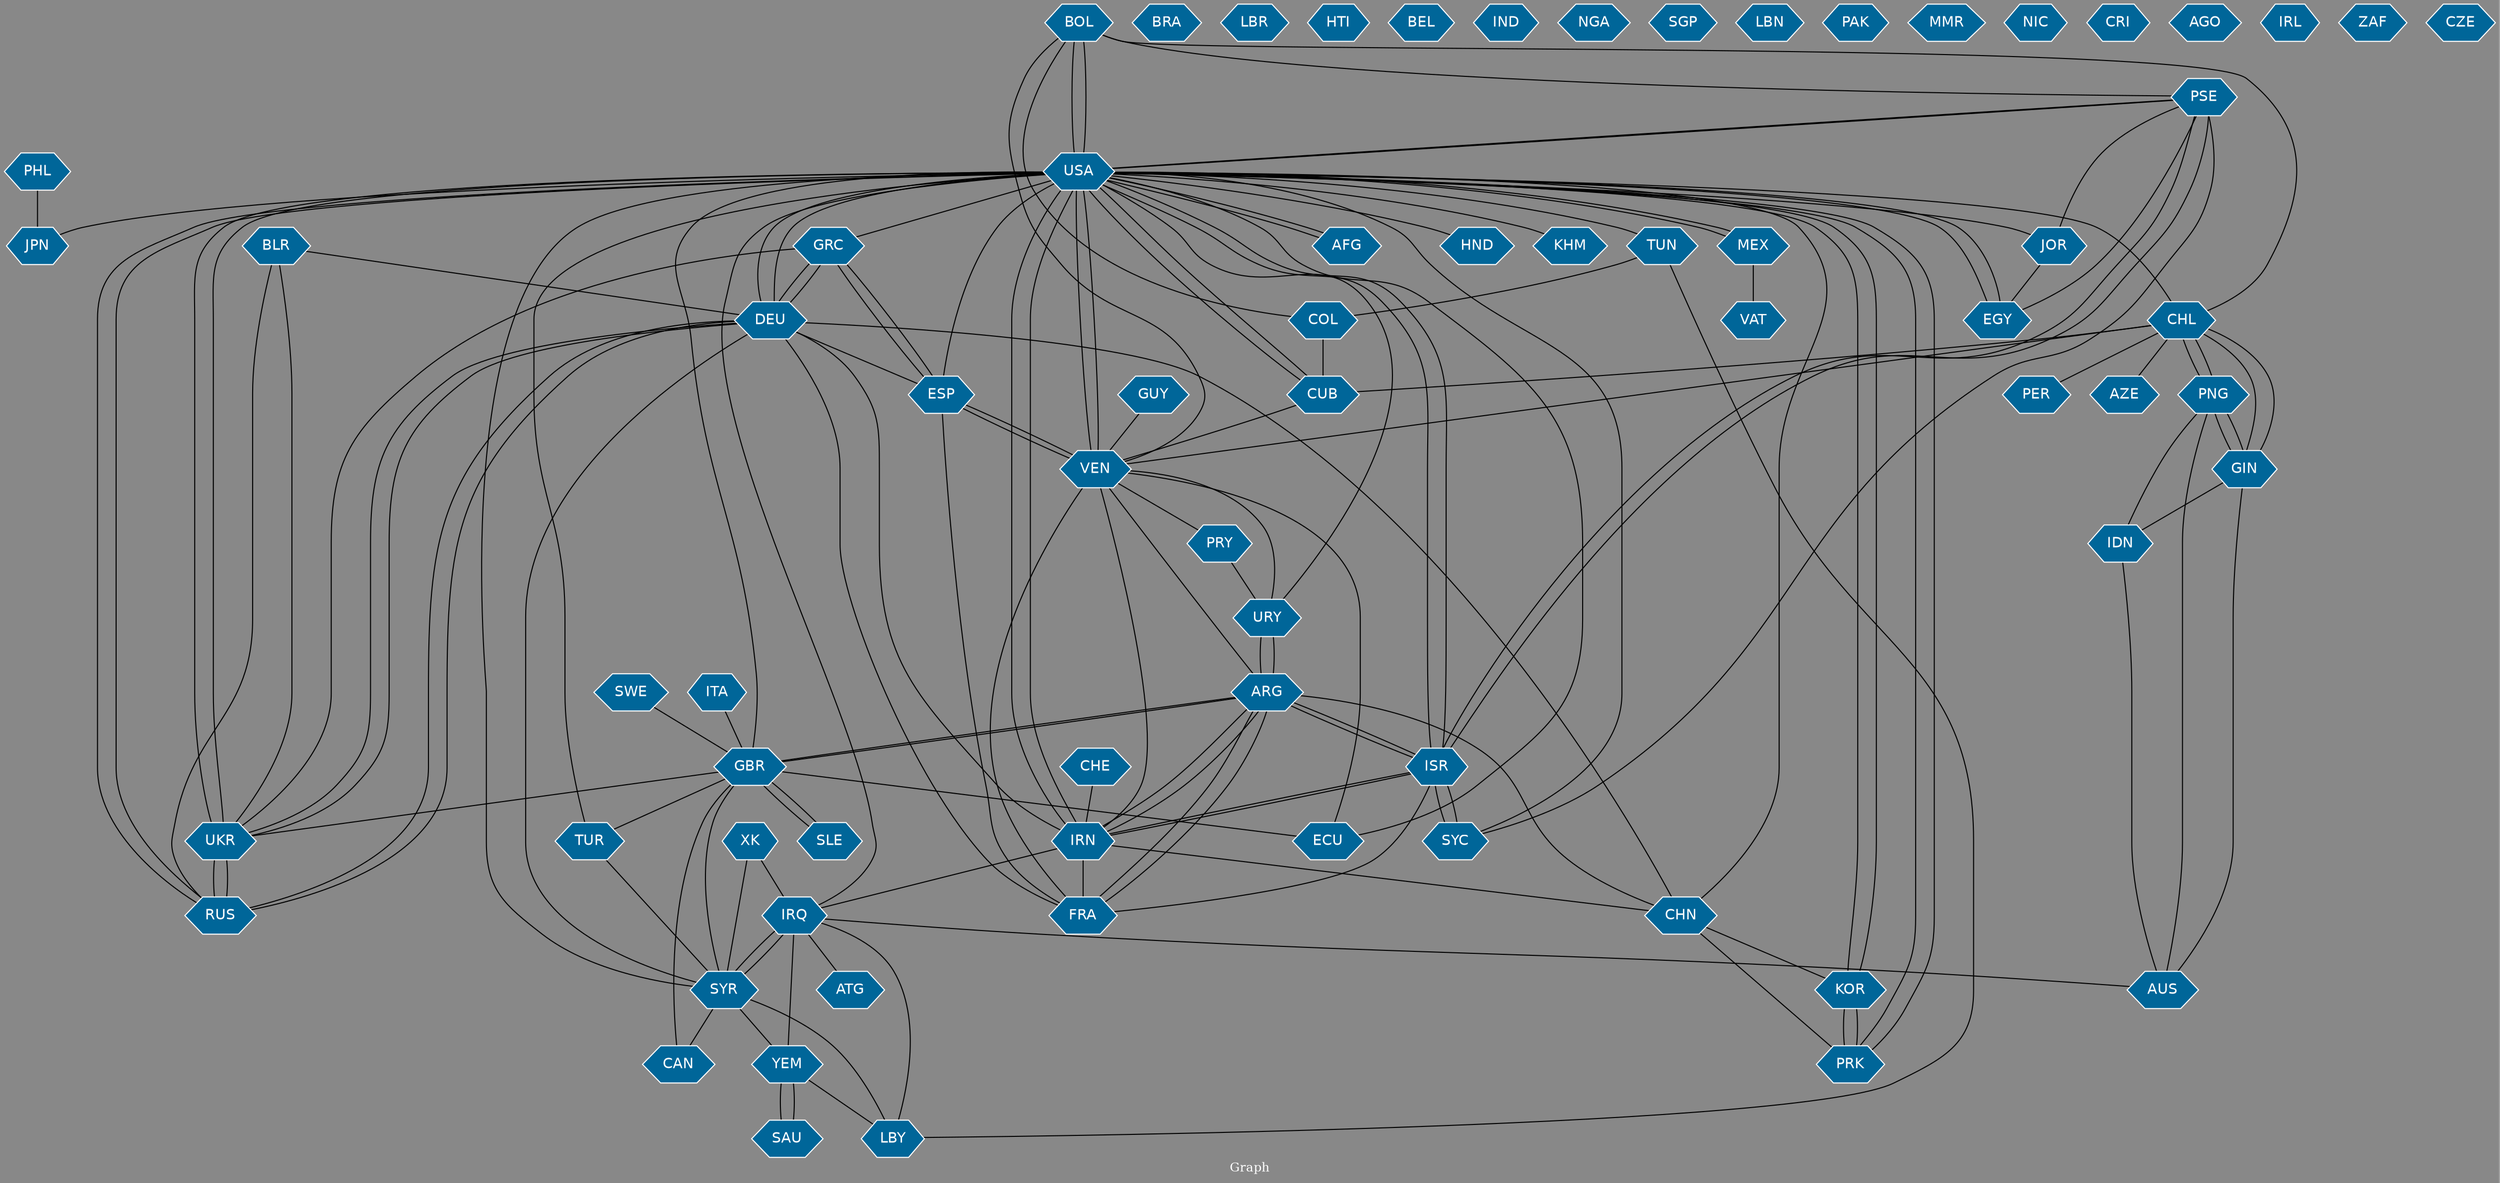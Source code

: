 // Countries together in item graph
graph {
	graph [bgcolor="#888888" fontcolor=white fontsize=12 label="Graph" outputorder=edgesfirst overlap=prism]
	node [color=white fillcolor="#006699" fontcolor=white fontname=Helvetica shape=hexagon style=filled]
	edge [arrowhead=open color=black fontcolor=white fontname=Courier fontsize=12]
		BOL [label=BOL]
		PSE [label=PSE]
		USA [label=USA]
		COL [label=COL]
		IDN [label=IDN]
		GRC [label=GRC]
		ISR [label=ISR]
		JOR [label=JOR]
		EGY [label=EGY]
		BRA [label=BRA]
		YEM [label=YEM]
		FRA [label=FRA]
		VEN [label=VEN]
		IRN [label=IRN]
		DEU [label=DEU]
		UKR [label=UKR]
		RUS [label=RUS]
		URY [label=URY]
		PRK [label=PRK]
		KOR [label=KOR]
		VAT [label=VAT]
		CHN [label=CHN]
		ARG [label=ARG]
		LBR [label=LBR]
		SYR [label=SYR]
		MEX [label=MEX]
		IRQ [label=IRQ]
		ESP [label=ESP]
		AFG [label=AFG]
		HTI [label=HTI]
		CUB [label=CUB]
		PER [label=PER]
		SWE [label=SWE]
		GBR [label=GBR]
		CAN [label=CAN]
		BEL [label=BEL]
		SYC [label=SYC]
		IND [label=IND]
		TUN [label=TUN]
		ITA [label=ITA]
		NGA [label=NGA]
		TUR [label=TUR]
		SLE [label=SLE]
		SGP [label=SGP]
		LBN [label=LBN]
		ECU [label=ECU]
		CHL [label=CHL]
		PNG [label=PNG]
		GIN [label=GIN]
		SAU [label=SAU]
		LBY [label=LBY]
		XK [label=XK]
		PAK [label=PAK]
		GUY [label=GUY]
		CHE [label=CHE]
		AUS [label=AUS]
		JPN [label=JPN]
		MMR [label=MMR]
		BLR [label=BLR]
		NIC [label=NIC]
		CRI [label=CRI]
		AGO [label=AGO]
		IRL [label=IRL]
		AZE [label=AZE]
		PHL [label=PHL]
		ZAF [label=ZAF]
		ATG [label=ATG]
		HND [label=HND]
		KHM [label=KHM]
		CZE [label=CZE]
		PRY [label=PRY]
			ISR -- SYC [weight=3]
			TUR -- SYR [weight=1]
			YEM -- LBY [weight=1]
			VEN -- USA [weight=16]
			CHN -- PRK [weight=1]
			SAU -- YEM [weight=1]
			SYR -- IRQ [weight=1]
			TUN -- COL [weight=2]
			AFG -- USA [weight=1]
			CHL -- CUB [weight=1]
			GUY -- VEN [weight=1]
			GBR -- ARG [weight=2]
			ISR -- IRN [weight=1]
			RUS -- DEU [weight=2]
			IRN -- ISR [weight=6]
			USA -- TUN [weight=1]
			FRA -- VEN [weight=1]
			PRY -- URY [weight=1]
			SYC -- PSE [weight=1]
			PSE -- JOR [weight=1]
			VEN -- PRY [weight=1]
			ARG -- URY [weight=3]
			XK -- SYR [weight=1]
			USA -- KHM [weight=1]
			PRK -- USA [weight=4]
			DEU -- SYR [weight=1]
			ARG -- CHN [weight=1]
			DEU -- ESP [weight=2]
			USA -- UKR [weight=4]
			USA -- IRN [weight=5]
			SLE -- GBR [weight=1]
			CHL -- PER [weight=2]
			KOR -- PRK [weight=3]
			USA -- AFG [weight=1]
			DEU -- RUS [weight=1]
			COL -- CUB [weight=1]
			KOR -- USA [weight=3]
			CHN -- USA [weight=1]
			BLR -- UKR [weight=1]
			CHL -- VEN [weight=1]
			IRN -- VEN [weight=1]
			PNG -- CHL [weight=1]
			IRN -- FRA [weight=2]
			IRN -- ARG [weight=1]
			BLR -- RUS [weight=1]
			GBR -- CAN [weight=1]
			ARG -- IRN [weight=1]
			TUN -- LBY [weight=1]
			USA -- SYR [weight=1]
			USA -- IRQ [weight=1]
			EGY -- USA [weight=1]
			GBR -- SLE [weight=1]
			UKR -- DEU [weight=2]
			PSE -- EGY [weight=1]
			USA -- TUR [weight=1]
			CHL -- GIN [weight=1]
			ARG -- FRA [weight=1]
			UKR -- USA [weight=4]
			USA -- RUS [weight=2]
			USA -- ECU [weight=1]
			IRQ -- SYR [weight=2]
			PSE -- ISR [weight=3]
			ISR -- USA [weight=3]
			GRC -- UKR [weight=1]
			USA -- HND [weight=1]
			FRA -- ESP [weight=1]
			USA -- ESP [weight=1]
			ITA -- GBR [weight=1]
			PSE -- USA [weight=1]
			LBY -- IRQ [weight=1]
			ISR -- FRA [weight=1]
			FRA -- DEU [weight=1]
			URY -- ARG [weight=2]
			BOL -- USA [weight=1]
			USA -- KOR [weight=5]
			PNG -- GIN [weight=1]
			GBR -- SYR [weight=1]
			YEM -- SAU [weight=1]
			USA -- VEN [weight=14]
			GIN -- PNG [weight=2]
			ISR -- PSE [weight=2]
			SYR -- LBY [weight=1]
			FRA -- ARG [weight=2]
			SYC -- ISR [weight=1]
			IRN -- IRQ [weight=1]
			CHL -- PNG [weight=1]
			USA -- CHL [weight=1]
			IRN -- CHN [weight=1]
			VEN -- BOL [weight=2]
			SWE -- GBR [weight=1]
			ESP -- VEN [weight=2]
			DEU -- GRC [weight=2]
			PNG -- IDN [weight=1]
			CHE -- IRN [weight=1]
			PNG -- AUS [weight=1]
			MEX -- USA [weight=1]
			YEM -- IRQ [weight=2]
			VEN -- ECU [weight=2]
			IRN -- DEU [weight=1]
			PHL -- JPN [weight=1]
			USA -- GRC [weight=1]
			ARG -- ISR [weight=1]
			PRK -- KOR [weight=4]
			RUS -- UKR [weight=10]
			IRN -- USA [weight=6]
			USA -- PSE [weight=1]
			VEN -- URY [weight=1]
			VEN -- ESP [weight=1]
			MEX -- VAT [weight=1]
			COL -- BOL [weight=1]
			CHN -- KOR [weight=1]
			USA -- BOL [weight=3]
			GBR -- USA [weight=2]
			USA -- DEU [weight=1]
			GRC -- ESP [weight=1]
			CUB -- VEN [weight=3]
			USA -- PRK [weight=1]
			USA -- ISR [weight=5]
			ESP -- GRC [weight=1]
			DEU -- UKR [weight=1]
			UKR -- RUS [weight=10]
			GIN -- CHL [weight=1]
			USA -- EGY [weight=1]
			VEN -- ARG [weight=1]
			IRQ -- AUS [weight=1]
			USA -- JPN [weight=1]
			SYR -- YEM [weight=1]
			IRQ -- ATG [weight=1]
			USA -- MEX [weight=1]
			ARG -- GBR [weight=2]
			GBR -- TUR [weight=1]
			GBR -- UKR [weight=1]
			CHL -- AZE [weight=2]
			GIN -- IDN [weight=1]
			BLR -- DEU [weight=1]
			GIN -- AUS [weight=1]
			RUS -- USA [weight=3]
			USA -- CUB [weight=5]
			DEU -- USA [weight=1]
			XK -- IRQ [weight=1]
			JOR -- EGY [weight=1]
			CUB -- USA [weight=3]
			GBR -- ECU [weight=1]
			BOL -- PSE [weight=1]
			ISR -- ARG [weight=2]
			GRC -- DEU [weight=1]
			BOL -- CHL [weight=1]
			USA -- URY [weight=1]
			SYR -- CAN [weight=1]
			USA -- SYC [weight=1]
			IDN -- AUS [weight=1]
			DEU -- CHN [weight=1]
			USA -- JOR [weight=1]
}